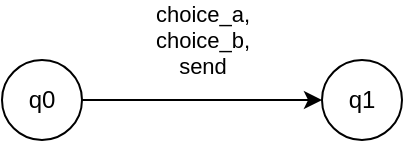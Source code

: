 <mxfile version="21.8.1" type="device">
  <diagram name="Pagina-1" id="XoXRjMPKRKvgqmu1Gu72">
    <mxGraphModel dx="1434" dy="856" grid="1" gridSize="10" guides="1" tooltips="1" connect="1" arrows="1" fold="1" page="1" pageScale="1" pageWidth="827" pageHeight="1169" math="0" shadow="0">
      <root>
        <mxCell id="0" />
        <mxCell id="1" parent="0" />
        <mxCell id="wj0IYQqH9ou-rQZwyn_V-14" style="edgeStyle=orthogonalEdgeStyle;rounded=0;orthogonalLoop=1;jettySize=auto;html=1;" edge="1" parent="1" source="wj0IYQqH9ou-rQZwyn_V-5" target="wj0IYQqH9ou-rQZwyn_V-6">
          <mxGeometry relative="1" as="geometry" />
        </mxCell>
        <mxCell id="wj0IYQqH9ou-rQZwyn_V-15" value="&lt;div&gt;choice_a,&lt;/div&gt;&lt;div&gt;choice_b,&lt;/div&gt;&lt;div&gt;send&lt;br&gt;&lt;/div&gt;" style="edgeLabel;html=1;align=center;verticalAlign=middle;resizable=0;points=[];" vertex="1" connectable="0" parent="wj0IYQqH9ou-rQZwyn_V-14">
          <mxGeometry y="1" relative="1" as="geometry">
            <mxPoint y="-29" as="offset" />
          </mxGeometry>
        </mxCell>
        <mxCell id="wj0IYQqH9ou-rQZwyn_V-5" value="q0" style="ellipse;whiteSpace=wrap;html=1;aspect=fixed;" vertex="1" parent="1">
          <mxGeometry x="120" y="160" width="40" height="40" as="geometry" />
        </mxCell>
        <mxCell id="wj0IYQqH9ou-rQZwyn_V-6" value="q1" style="ellipse;whiteSpace=wrap;html=1;aspect=fixed;" vertex="1" parent="1">
          <mxGeometry x="280" y="160" width="40" height="40" as="geometry" />
        </mxCell>
      </root>
    </mxGraphModel>
  </diagram>
</mxfile>
